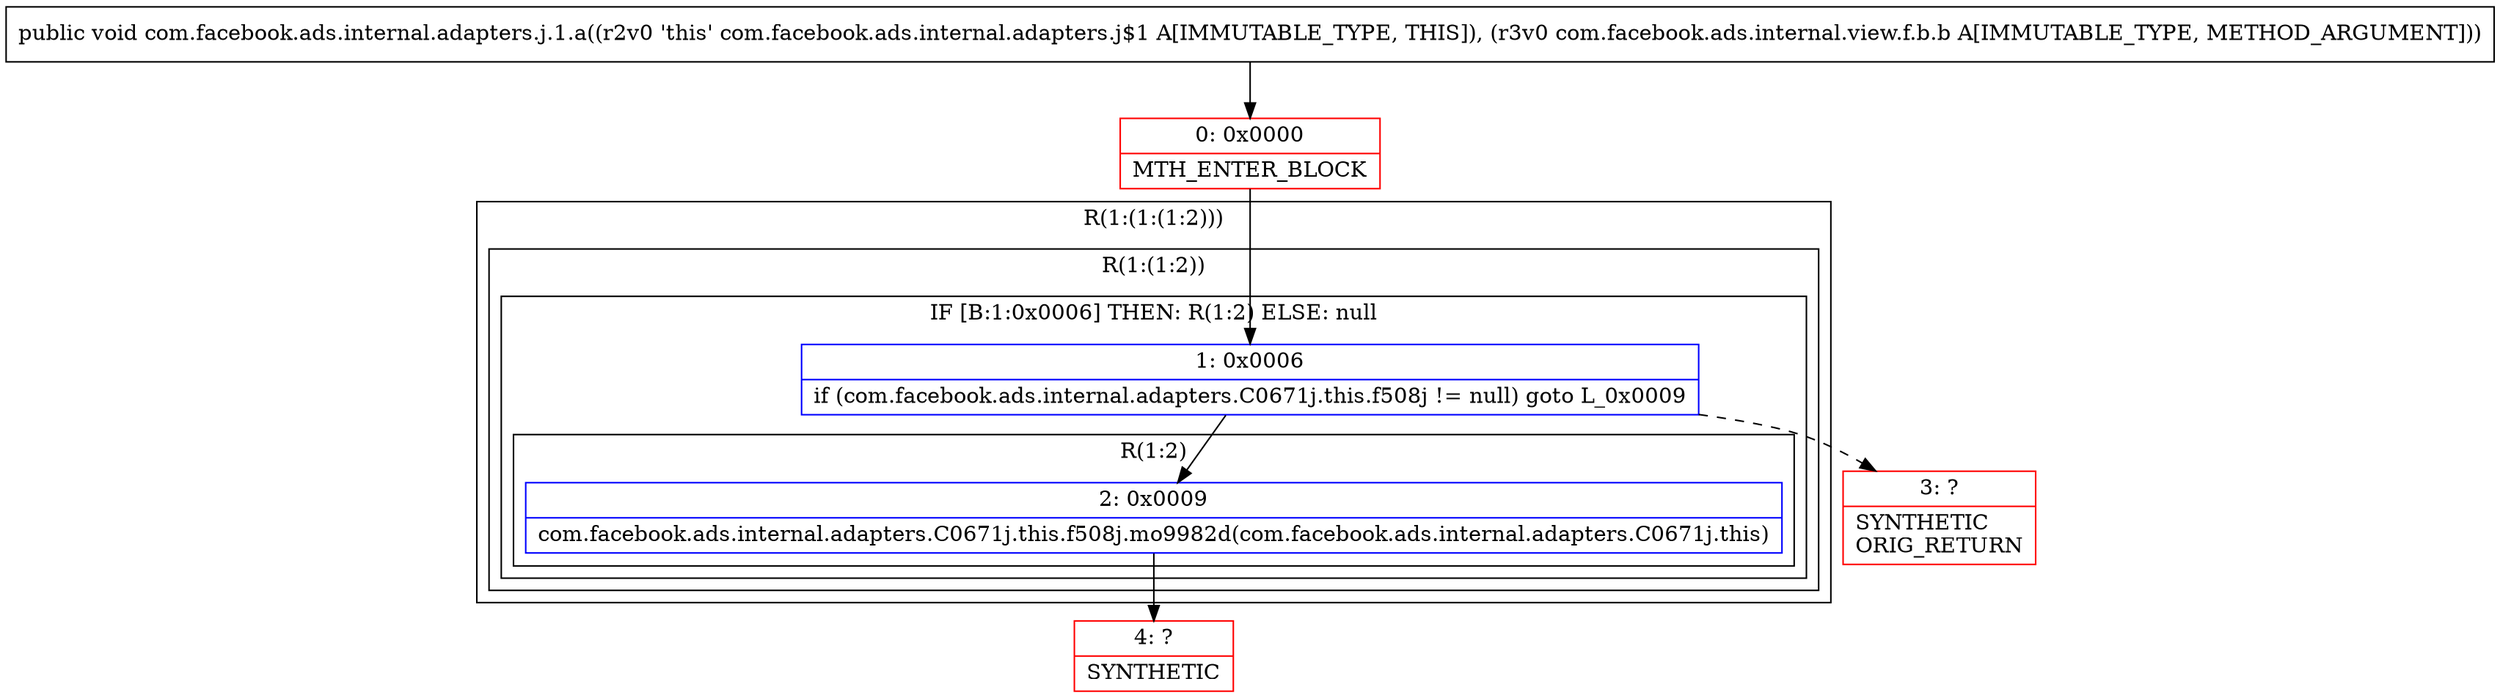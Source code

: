 digraph "CFG forcom.facebook.ads.internal.adapters.j.1.a(Lcom\/facebook\/ads\/internal\/view\/f\/b\/b;)V" {
subgraph cluster_Region_2107896381 {
label = "R(1:(1:(1:2)))";
node [shape=record,color=blue];
subgraph cluster_Region_2111415944 {
label = "R(1:(1:2))";
node [shape=record,color=blue];
subgraph cluster_IfRegion_1170063979 {
label = "IF [B:1:0x0006] THEN: R(1:2) ELSE: null";
node [shape=record,color=blue];
Node_1 [shape=record,label="{1\:\ 0x0006|if (com.facebook.ads.internal.adapters.C0671j.this.f508j != null) goto L_0x0009\l}"];
subgraph cluster_Region_2106160553 {
label = "R(1:2)";
node [shape=record,color=blue];
Node_2 [shape=record,label="{2\:\ 0x0009|com.facebook.ads.internal.adapters.C0671j.this.f508j.mo9982d(com.facebook.ads.internal.adapters.C0671j.this)\l}"];
}
}
}
}
Node_0 [shape=record,color=red,label="{0\:\ 0x0000|MTH_ENTER_BLOCK\l}"];
Node_3 [shape=record,color=red,label="{3\:\ ?|SYNTHETIC\lORIG_RETURN\l}"];
Node_4 [shape=record,color=red,label="{4\:\ ?|SYNTHETIC\l}"];
MethodNode[shape=record,label="{public void com.facebook.ads.internal.adapters.j.1.a((r2v0 'this' com.facebook.ads.internal.adapters.j$1 A[IMMUTABLE_TYPE, THIS]), (r3v0 com.facebook.ads.internal.view.f.b.b A[IMMUTABLE_TYPE, METHOD_ARGUMENT])) }"];
MethodNode -> Node_0;
Node_1 -> Node_2;
Node_1 -> Node_3[style=dashed];
Node_2 -> Node_4;
Node_0 -> Node_1;
}

